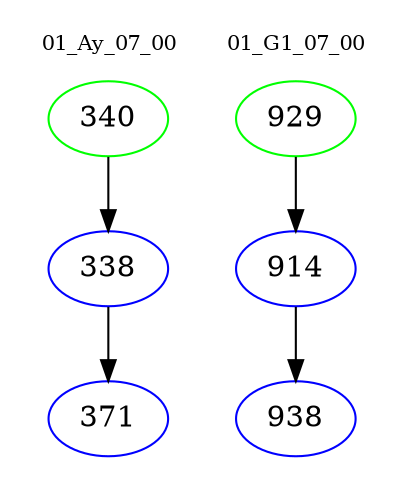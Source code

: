 digraph{
subgraph cluster_0 {
color = white
label = "01_Ay_07_00";
fontsize=10;
T0_340 [label="340", color="green"]
T0_340 -> T0_338 [color="black"]
T0_338 [label="338", color="blue"]
T0_338 -> T0_371 [color="black"]
T0_371 [label="371", color="blue"]
}
subgraph cluster_1 {
color = white
label = "01_G1_07_00";
fontsize=10;
T1_929 [label="929", color="green"]
T1_929 -> T1_914 [color="black"]
T1_914 [label="914", color="blue"]
T1_914 -> T1_938 [color="black"]
T1_938 [label="938", color="blue"]
}
}
